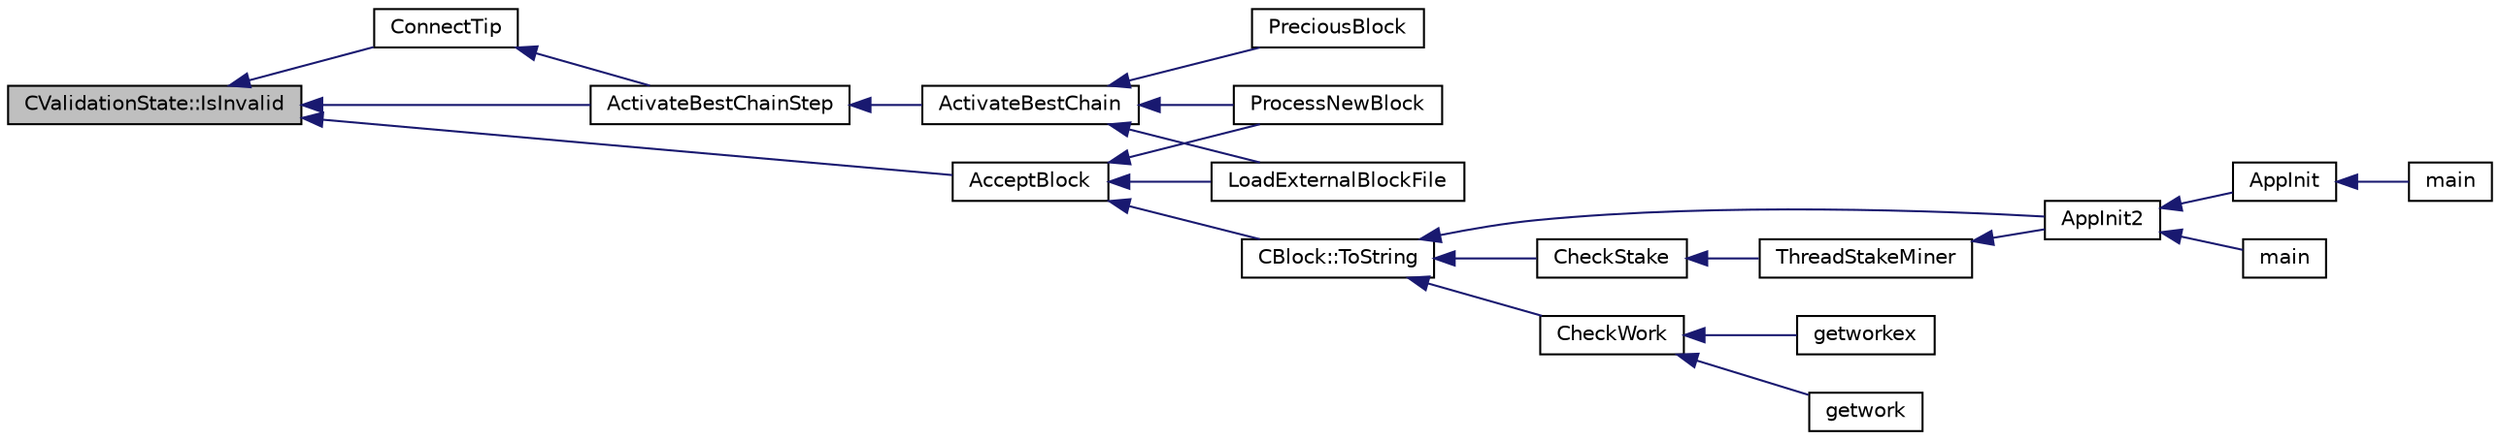 digraph "CValidationState::IsInvalid"
{
  edge [fontname="Helvetica",fontsize="10",labelfontname="Helvetica",labelfontsize="10"];
  node [fontname="Helvetica",fontsize="10",shape=record];
  rankdir="LR";
  Node243 [label="CValidationState::IsInvalid",height=0.2,width=0.4,color="black", fillcolor="grey75", style="filled", fontcolor="black"];
  Node243 -> Node244 [dir="back",color="midnightblue",fontsize="10",style="solid",fontname="Helvetica"];
  Node244 [label="ConnectTip",height=0.2,width=0.4,color="black", fillcolor="white", style="filled",URL="$dd/d7d/validation_8cpp.html#a6aed3630ddc1f0822daf257250d4799a",tooltip="Connect a new block to chainActive. "];
  Node244 -> Node245 [dir="back",color="midnightblue",fontsize="10",style="solid",fontname="Helvetica"];
  Node245 [label="ActivateBestChainStep",height=0.2,width=0.4,color="black", fillcolor="white", style="filled",URL="$dd/d7d/validation_8cpp.html#a4e2b817360d39dc766271f51fc146c96",tooltip="Try to make some progress towards making pindexMostWork the active block. "];
  Node245 -> Node246 [dir="back",color="midnightblue",fontsize="10",style="solid",fontname="Helvetica"];
  Node246 [label="ActivateBestChain",height=0.2,width=0.4,color="black", fillcolor="white", style="filled",URL="$db/d38/validation_8h.html#a81d9ced51eb72d4df66abddb00318b64",tooltip="Find the best known block, and make it the tip of the block chain. "];
  Node246 -> Node247 [dir="back",color="midnightblue",fontsize="10",style="solid",fontname="Helvetica"];
  Node247 [label="PreciousBlock",height=0.2,width=0.4,color="black", fillcolor="white", style="filled",URL="$db/d38/validation_8h.html#a04e493dc156338a1b2f457f7a7feaaa9",tooltip="Mark a block as precious and reorganize. "];
  Node246 -> Node248 [dir="back",color="midnightblue",fontsize="10",style="solid",fontname="Helvetica"];
  Node248 [label="ProcessNewBlock",height=0.2,width=0.4,color="black", fillcolor="white", style="filled",URL="$db/d38/validation_8h.html#a290fce59049c0951b8eb73f0129bf6f0",tooltip="Process an incoming block. "];
  Node246 -> Node249 [dir="back",color="midnightblue",fontsize="10",style="solid",fontname="Helvetica"];
  Node249 [label="LoadExternalBlockFile",height=0.2,width=0.4,color="black", fillcolor="white", style="filled",URL="$db/d38/validation_8h.html#a2233339a13d09038cf2e46f4d0144be4",tooltip="Import blocks from an external file. "];
  Node243 -> Node245 [dir="back",color="midnightblue",fontsize="10",style="solid",fontname="Helvetica"];
  Node243 -> Node250 [dir="back",color="midnightblue",fontsize="10",style="solid",fontname="Helvetica"];
  Node250 [label="AcceptBlock",height=0.2,width=0.4,color="black", fillcolor="white", style="filled",URL="$dd/d7d/validation_8cpp.html#aaa7054d6767ac72da76062adba62e296",tooltip="Store block on disk. "];
  Node250 -> Node251 [dir="back",color="midnightblue",fontsize="10",style="solid",fontname="Helvetica"];
  Node251 [label="CBlock::ToString",height=0.2,width=0.4,color="black", fillcolor="white", style="filled",URL="$d3/d51/class_c_block.html#a0e8a98f10831c00ae76b3a831c4804e5"];
  Node251 -> Node252 [dir="back",color="midnightblue",fontsize="10",style="solid",fontname="Helvetica"];
  Node252 [label="AppInit2",height=0.2,width=0.4,color="black", fillcolor="white", style="filled",URL="$d8/dc0/init_8h.html#a1a4c1bfbf6ba1db77e988b89b9cadfd3",tooltip="Initialize ion. "];
  Node252 -> Node253 [dir="back",color="midnightblue",fontsize="10",style="solid",fontname="Helvetica"];
  Node253 [label="AppInit",height=0.2,width=0.4,color="black", fillcolor="white", style="filled",URL="$d4/d35/iond_8cpp.html#ac59316b767e6984e1285f0531275286b"];
  Node253 -> Node254 [dir="back",color="midnightblue",fontsize="10",style="solid",fontname="Helvetica"];
  Node254 [label="main",height=0.2,width=0.4,color="black", fillcolor="white", style="filled",URL="$d4/d35/iond_8cpp.html#a0ddf1224851353fc92bfbff6f499fa97"];
  Node252 -> Node255 [dir="back",color="midnightblue",fontsize="10",style="solid",fontname="Helvetica"];
  Node255 [label="main",height=0.2,width=0.4,color="black", fillcolor="white", style="filled",URL="$d5/d2d/ion_8cpp.html#a0ddf1224851353fc92bfbff6f499fa97"];
  Node251 -> Node256 [dir="back",color="midnightblue",fontsize="10",style="solid",fontname="Helvetica"];
  Node256 [label="CheckWork",height=0.2,width=0.4,color="black", fillcolor="white", style="filled",URL="$de/d13/miner_8h.html#aadd8a05aa6d8fae1c0f4daa5e971a12a",tooltip="Check mined proof-of-work block. "];
  Node256 -> Node257 [dir="back",color="midnightblue",fontsize="10",style="solid",fontname="Helvetica"];
  Node257 [label="getworkex",height=0.2,width=0.4,color="black", fillcolor="white", style="filled",URL="$d4/ddd/rpcmining_8cpp.html#aa40f86dc468a3f2ef4a3bba99e20a069"];
  Node256 -> Node258 [dir="back",color="midnightblue",fontsize="10",style="solid",fontname="Helvetica"];
  Node258 [label="getwork",height=0.2,width=0.4,color="black", fillcolor="white", style="filled",URL="$d4/ddd/rpcmining_8cpp.html#a356be62c93d38267a7da9e1cb644d547"];
  Node251 -> Node259 [dir="back",color="midnightblue",fontsize="10",style="solid",fontname="Helvetica"];
  Node259 [label="CheckStake",height=0.2,width=0.4,color="black", fillcolor="white", style="filled",URL="$de/d13/miner_8h.html#a68be4bcfa03b86095641eac5ca996fed",tooltip="Check mined proof-of-stake block. "];
  Node259 -> Node260 [dir="back",color="midnightblue",fontsize="10",style="solid",fontname="Helvetica"];
  Node260 [label="ThreadStakeMiner",height=0.2,width=0.4,color="black", fillcolor="white", style="filled",URL="$d6/de3/miner_8cpp.html#a31faece5ef0e403969b3d3debd79b352"];
  Node260 -> Node252 [dir="back",color="midnightblue",fontsize="10",style="solid",fontname="Helvetica"];
  Node250 -> Node248 [dir="back",color="midnightblue",fontsize="10",style="solid",fontname="Helvetica"];
  Node250 -> Node249 [dir="back",color="midnightblue",fontsize="10",style="solid",fontname="Helvetica"];
}
